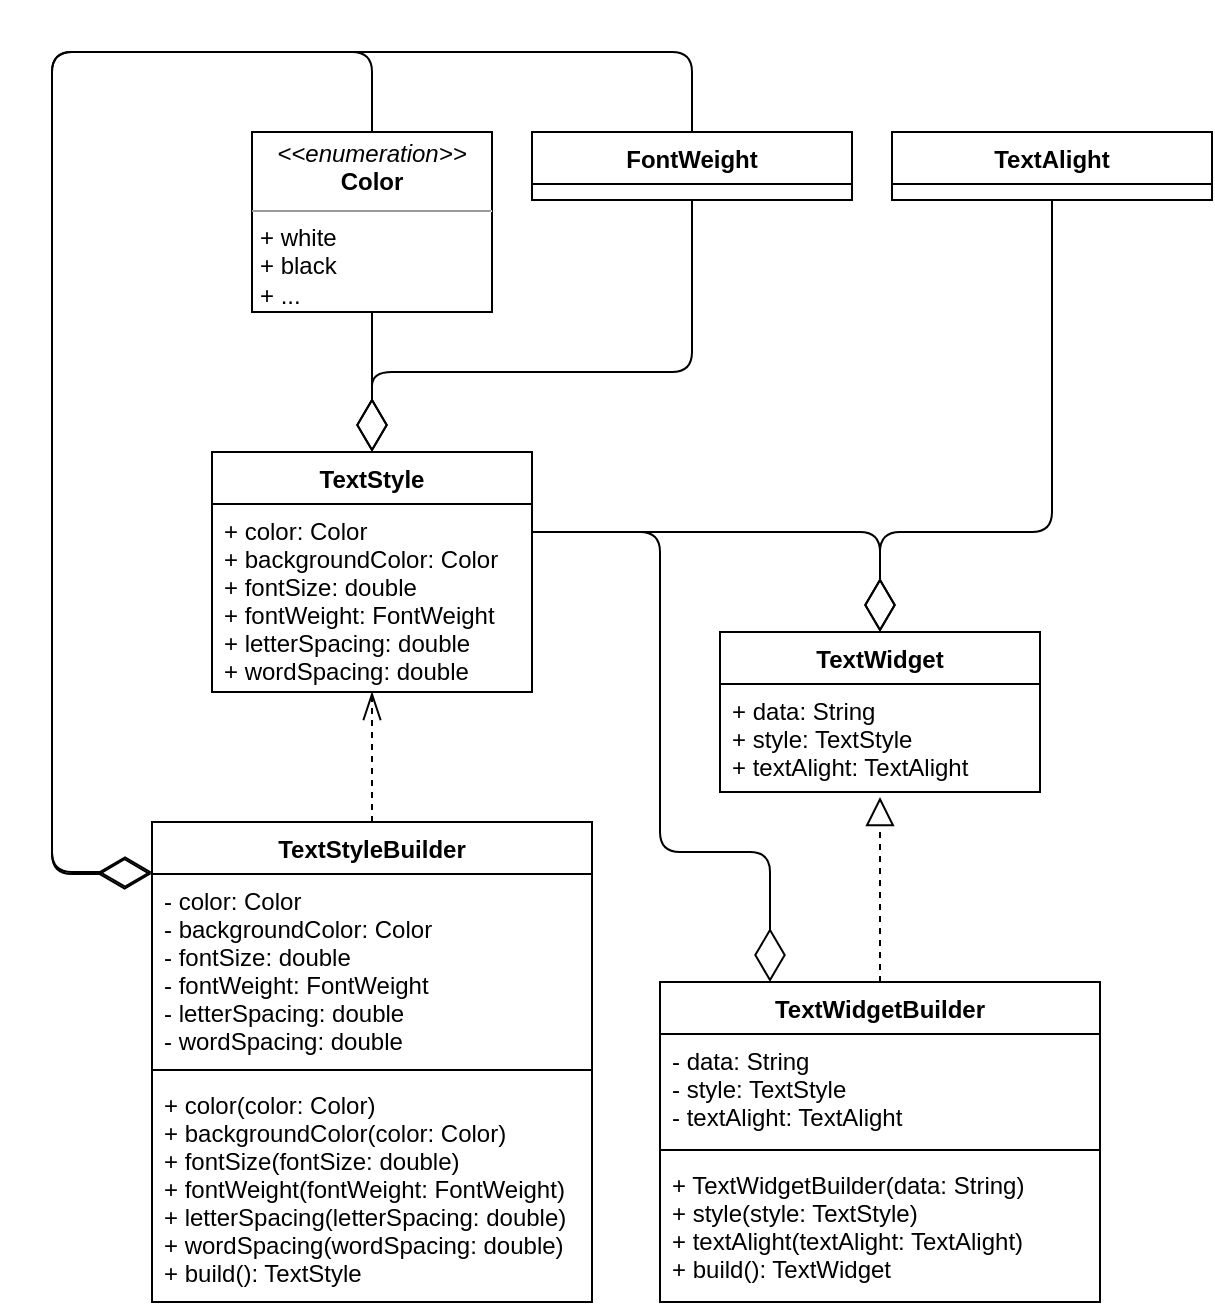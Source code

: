 <mxfile version="14.6.13" type="device"><diagram id="m204rez-7PHf8FnvcGLm" name="Страница 1"><mxGraphModel dx="1141" dy="685" grid="1" gridSize="10" guides="1" tooltips="1" connect="1" arrows="1" fold="1" page="1" pageScale="1" pageWidth="827" pageHeight="1169" math="0" shadow="0"><root><mxCell id="0"/><mxCell id="1" parent="0"/><mxCell id="S-k8ZIXcdZ64xk5tJy4B-12" value="FontWeight" style="swimlane;fontStyle=1;align=center;verticalAlign=top;childLayout=stackLayout;horizontal=1;startSize=26;horizontalStack=0;resizeParent=1;resizeParentMax=0;resizeLast=0;collapsible=1;marginBottom=0;" vertex="1" parent="1"><mxGeometry x="320" y="240" width="160" height="34" as="geometry"/></mxCell><mxCell id="S-k8ZIXcdZ64xk5tJy4B-16" value="&lt;p style=&quot;margin: 0px ; margin-top: 4px ; text-align: center&quot;&gt;&lt;i&gt;&amp;lt;&amp;lt;enumeration&amp;gt;&amp;gt;&lt;/i&gt;&lt;br&gt;&lt;b&gt;Color&lt;/b&gt;&lt;/p&gt;&lt;hr size=&quot;1&quot;&gt;&lt;p style=&quot;margin: 0px ; margin-left: 4px&quot;&gt;+ white&lt;br&gt;+ black&lt;/p&gt;&lt;p style=&quot;margin: 0px ; margin-left: 4px&quot;&gt;+ ...&lt;/p&gt;" style="verticalAlign=top;align=left;overflow=fill;fontSize=12;fontFamily=Helvetica;html=1;" vertex="1" parent="1"><mxGeometry x="180" y="240" width="120" height="90" as="geometry"/></mxCell><mxCell id="S-k8ZIXcdZ64xk5tJy4B-17" value="TextStyle" style="swimlane;fontStyle=1;align=center;verticalAlign=top;childLayout=stackLayout;horizontal=1;startSize=26;horizontalStack=0;resizeParent=1;resizeParentMax=0;resizeLast=0;collapsible=1;marginBottom=0;" vertex="1" parent="1"><mxGeometry x="160" y="400" width="160" height="120" as="geometry"/></mxCell><mxCell id="S-k8ZIXcdZ64xk5tJy4B-20" value="+ color: Color&#10;+ backgroundColor: Color&#10;+ fontSize: double&#10;+ fontWeight: FontWeight&#10;+ letterSpacing: double&#10;+ wordSpacing: double" style="text;strokeColor=none;fillColor=none;align=left;verticalAlign=top;spacingLeft=4;spacingRight=4;overflow=hidden;rotatable=0;points=[[0,0.5],[1,0.5]];portConstraint=eastwest;" vertex="1" parent="S-k8ZIXcdZ64xk5tJy4B-17"><mxGeometry y="26" width="160" height="94" as="geometry"/></mxCell><mxCell id="S-k8ZIXcdZ64xk5tJy4B-21" value="" style="endArrow=diamondThin;endFill=0;endSize=24;html=1;entryX=0.5;entryY=0;entryDx=0;entryDy=0;exitX=0.5;exitY=1;exitDx=0;exitDy=0;" edge="1" parent="1" source="S-k8ZIXcdZ64xk5tJy4B-16" target="S-k8ZIXcdZ64xk5tJy4B-17"><mxGeometry width="160" relative="1" as="geometry"><mxPoint x="180" y="390" as="sourcePoint"/><mxPoint x="340" y="390" as="targetPoint"/></mxGeometry></mxCell><mxCell id="S-k8ZIXcdZ64xk5tJy4B-22" value="" style="endArrow=diamondThin;endFill=0;endSize=24;html=1;exitX=0.5;exitY=1;exitDx=0;exitDy=0;entryX=0.5;entryY=0;entryDx=0;entryDy=0;" edge="1" parent="1" source="S-k8ZIXcdZ64xk5tJy4B-12" target="S-k8ZIXcdZ64xk5tJy4B-17"><mxGeometry width="160" relative="1" as="geometry"><mxPoint x="180" y="390" as="sourcePoint"/><mxPoint x="240" y="400" as="targetPoint"/><Array as="points"><mxPoint x="400" y="360"/><mxPoint x="240" y="360"/></Array></mxGeometry></mxCell><mxCell id="S-k8ZIXcdZ64xk5tJy4B-23" value="TextStyleBuilder" style="swimlane;fontStyle=1;align=center;verticalAlign=top;childLayout=stackLayout;horizontal=1;startSize=26;horizontalStack=0;resizeParent=1;resizeParentMax=0;resizeLast=0;collapsible=1;marginBottom=0;" vertex="1" parent="1"><mxGeometry x="130" y="585" width="220" height="240" as="geometry"/></mxCell><mxCell id="S-k8ZIXcdZ64xk5tJy4B-24" value="- color: Color&#10;- backgroundColor: Color&#10;- fontSize: double&#10;- fontWeight: FontWeight&#10;- letterSpacing: double&#10;- wordSpacing: double" style="text;strokeColor=none;fillColor=none;align=left;verticalAlign=top;spacingLeft=4;spacingRight=4;overflow=hidden;rotatable=0;points=[[0,0.5],[1,0.5]];portConstraint=eastwest;" vertex="1" parent="S-k8ZIXcdZ64xk5tJy4B-23"><mxGeometry y="26" width="220" height="94" as="geometry"/></mxCell><mxCell id="S-k8ZIXcdZ64xk5tJy4B-25" value="" style="line;strokeWidth=1;fillColor=none;align=left;verticalAlign=middle;spacingTop=-1;spacingLeft=3;spacingRight=3;rotatable=0;labelPosition=right;points=[];portConstraint=eastwest;" vertex="1" parent="S-k8ZIXcdZ64xk5tJy4B-23"><mxGeometry y="120" width="220" height="8" as="geometry"/></mxCell><mxCell id="S-k8ZIXcdZ64xk5tJy4B-26" value="+ color(color: Color)&#10;+ backgroundColor(color: Color)&#10;+ fontSize(fontSize: double)&#10;+ fontWeight(fontWeight: FontWeight)&#10;+ letterSpacing(letterSpacing: double)&#10;+ wordSpacing(wordSpacing: double)&#10;+ build(): TextStyle" style="text;strokeColor=none;fillColor=none;align=left;verticalAlign=top;spacingLeft=4;spacingRight=4;overflow=hidden;rotatable=0;points=[[0,0.5],[1,0.5]];portConstraint=eastwest;" vertex="1" parent="S-k8ZIXcdZ64xk5tJy4B-23"><mxGeometry y="128" width="220" height="112" as="geometry"/></mxCell><mxCell id="S-k8ZIXcdZ64xk5tJy4B-27" value="" style="endArrow=openThin;dashed=1;endFill=0;endSize=12;html=1;entryX=0.5;entryY=1;entryDx=0;entryDy=0;entryPerimeter=0;exitX=0.5;exitY=0;exitDx=0;exitDy=0;" edge="1" parent="1" source="S-k8ZIXcdZ64xk5tJy4B-23" target="S-k8ZIXcdZ64xk5tJy4B-20"><mxGeometry width="160" relative="1" as="geometry"><mxPoint x="70" y="570" as="sourcePoint"/><mxPoint x="240" y="540" as="targetPoint"/></mxGeometry></mxCell><mxCell id="S-k8ZIXcdZ64xk5tJy4B-28" value="" style="endArrow=diamondThin;endFill=0;endSize=24;html=1;entryX=-0.001;entryY=0.108;entryDx=0;entryDy=0;entryPerimeter=0;exitX=0.5;exitY=0;exitDx=0;exitDy=0;" edge="1" parent="1" source="S-k8ZIXcdZ64xk5tJy4B-16" target="S-k8ZIXcdZ64xk5tJy4B-23"><mxGeometry width="160" relative="1" as="geometry"><mxPoint x="-50" y="620" as="sourcePoint"/><mxPoint x="110" y="620" as="targetPoint"/><Array as="points"><mxPoint x="240" y="200"/><mxPoint x="80" y="200"/><mxPoint x="80" y="611"/></Array></mxGeometry></mxCell><mxCell id="S-k8ZIXcdZ64xk5tJy4B-30" value="" style="endArrow=diamondThin;endFill=0;endSize=24;html=1;exitX=0.5;exitY=0;exitDx=0;exitDy=0;" edge="1" parent="1" source="S-k8ZIXcdZ64xk5tJy4B-12"><mxGeometry width="160" relative="1" as="geometry"><mxPoint x="150" y="520" as="sourcePoint"/><mxPoint x="130" y="610" as="targetPoint"/><Array as="points"><mxPoint x="400" y="200"/><mxPoint x="80" y="200"/><mxPoint x="80" y="610"/></Array></mxGeometry></mxCell><mxCell id="S-k8ZIXcdZ64xk5tJy4B-31" value="TextAlight" style="swimlane;fontStyle=1;align=center;verticalAlign=top;childLayout=stackLayout;horizontal=1;startSize=26;horizontalStack=0;resizeParent=1;resizeParentMax=0;resizeLast=0;collapsible=1;marginBottom=0;" vertex="1" parent="1"><mxGeometry x="500" y="240" width="160" height="34" as="geometry"/></mxCell><mxCell id="S-k8ZIXcdZ64xk5tJy4B-34" value="TextWidget" style="swimlane;fontStyle=1;align=center;verticalAlign=top;childLayout=stackLayout;horizontal=1;startSize=26;horizontalStack=0;resizeParent=1;resizeParentMax=0;resizeLast=0;collapsible=1;marginBottom=0;" vertex="1" parent="1"><mxGeometry x="414" y="490" width="160" height="80" as="geometry"/></mxCell><mxCell id="S-k8ZIXcdZ64xk5tJy4B-35" value="+ data: String&#10;+ style: TextStyle&#10;+ textAlight: TextAlight" style="text;strokeColor=none;fillColor=none;align=left;verticalAlign=top;spacingLeft=4;spacingRight=4;overflow=hidden;rotatable=0;points=[[0,0.5],[1,0.5]];portConstraint=eastwest;" vertex="1" parent="S-k8ZIXcdZ64xk5tJy4B-34"><mxGeometry y="26" width="160" height="54" as="geometry"/></mxCell><mxCell id="S-k8ZIXcdZ64xk5tJy4B-36" value="" style="endArrow=diamondThin;endFill=0;endSize=24;html=1;entryX=0.5;entryY=0;entryDx=0;entryDy=0;exitX=0.5;exitY=1;exitDx=0;exitDy=0;" edge="1" parent="1" source="S-k8ZIXcdZ64xk5tJy4B-31" target="S-k8ZIXcdZ64xk5tJy4B-34"><mxGeometry width="160" relative="1" as="geometry"><mxPoint x="380" y="390" as="sourcePoint"/><mxPoint x="540" y="390" as="targetPoint"/><Array as="points"><mxPoint x="580" y="440"/><mxPoint x="494" y="440"/></Array></mxGeometry></mxCell><mxCell id="S-k8ZIXcdZ64xk5tJy4B-37" value="" style="endArrow=diamondThin;endFill=0;endSize=24;html=1;entryX=0.5;entryY=0;entryDx=0;entryDy=0;" edge="1" parent="1" target="S-k8ZIXcdZ64xk5tJy4B-34"><mxGeometry width="160" relative="1" as="geometry"><mxPoint x="320" y="440" as="sourcePoint"/><mxPoint x="540" y="390" as="targetPoint"/><Array as="points"><mxPoint x="494" y="440"/></Array></mxGeometry></mxCell><mxCell id="S-k8ZIXcdZ64xk5tJy4B-38" value="TextWidgetBuilder" style="swimlane;fontStyle=1;align=center;verticalAlign=top;childLayout=stackLayout;horizontal=1;startSize=26;horizontalStack=0;resizeParent=1;resizeParentMax=0;resizeLast=0;collapsible=1;marginBottom=0;" vertex="1" parent="1"><mxGeometry x="384" y="665" width="220" height="160" as="geometry"/></mxCell><mxCell id="S-k8ZIXcdZ64xk5tJy4B-39" value="- data: String&#10;- style: TextStyle&#10;- textAlight: TextAlight" style="text;strokeColor=none;fillColor=none;align=left;verticalAlign=top;spacingLeft=4;spacingRight=4;overflow=hidden;rotatable=0;points=[[0,0.5],[1,0.5]];portConstraint=eastwest;" vertex="1" parent="S-k8ZIXcdZ64xk5tJy4B-38"><mxGeometry y="26" width="220" height="54" as="geometry"/></mxCell><mxCell id="S-k8ZIXcdZ64xk5tJy4B-40" value="" style="line;strokeWidth=1;fillColor=none;align=left;verticalAlign=middle;spacingTop=-1;spacingLeft=3;spacingRight=3;rotatable=0;labelPosition=right;points=[];portConstraint=eastwest;" vertex="1" parent="S-k8ZIXcdZ64xk5tJy4B-38"><mxGeometry y="80" width="220" height="8" as="geometry"/></mxCell><mxCell id="S-k8ZIXcdZ64xk5tJy4B-41" value="+ TextWidgetBuilder(data: String)&#10;+ style(style: TextStyle)&#10;+ textAlight(textAlight: TextAlight)&#10;+ build(): TextWidget" style="text;strokeColor=none;fillColor=none;align=left;verticalAlign=top;spacingLeft=4;spacingRight=4;overflow=hidden;rotatable=0;points=[[0,0.5],[1,0.5]];portConstraint=eastwest;" vertex="1" parent="S-k8ZIXcdZ64xk5tJy4B-38"><mxGeometry y="88" width="220" height="72" as="geometry"/></mxCell><mxCell id="S-k8ZIXcdZ64xk5tJy4B-42" value="" style="endArrow=block;dashed=1;endFill=0;endSize=12;html=1;exitX=0.5;exitY=0;exitDx=0;exitDy=0;entryX=0.5;entryY=1.046;entryDx=0;entryDy=0;entryPerimeter=0;" edge="1" parent="1" source="S-k8ZIXcdZ64xk5tJy4B-38" target="S-k8ZIXcdZ64xk5tJy4B-35"><mxGeometry width="160" relative="1" as="geometry"><mxPoint x="500" y="520" as="sourcePoint"/><mxPoint x="660" y="520" as="targetPoint"/></mxGeometry></mxCell><mxCell id="S-k8ZIXcdZ64xk5tJy4B-43" value="" style="endArrow=diamondThin;endFill=0;endSize=24;html=1;entryX=0.25;entryY=0;entryDx=0;entryDy=0;exitX=1;exitY=0.149;exitDx=0;exitDy=0;exitPerimeter=0;" edge="1" parent="1" source="S-k8ZIXcdZ64xk5tJy4B-20" target="S-k8ZIXcdZ64xk5tJy4B-38"><mxGeometry width="160" relative="1" as="geometry"><mxPoint x="500" y="520" as="sourcePoint"/><mxPoint x="660" y="520" as="targetPoint"/><Array as="points"><mxPoint x="384" y="440"/><mxPoint x="384" y="600"/><mxPoint x="439" y="600"/></Array></mxGeometry></mxCell></root></mxGraphModel></diagram></mxfile>